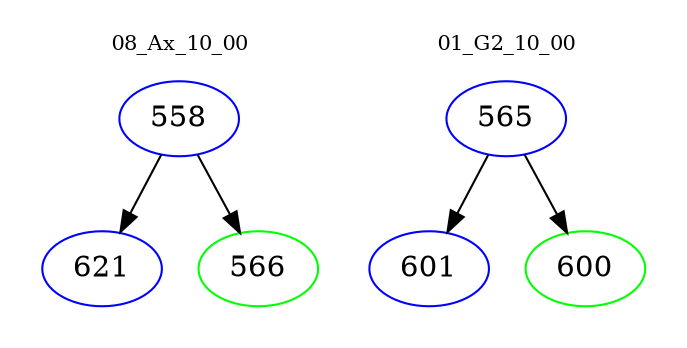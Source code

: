 digraph{
subgraph cluster_0 {
color = white
label = "08_Ax_10_00";
fontsize=10;
T0_558 [label="558", color="blue"]
T0_558 -> T0_621 [color="black"]
T0_621 [label="621", color="blue"]
T0_558 -> T0_566 [color="black"]
T0_566 [label="566", color="green"]
}
subgraph cluster_1 {
color = white
label = "01_G2_10_00";
fontsize=10;
T1_565 [label="565", color="blue"]
T1_565 -> T1_601 [color="black"]
T1_601 [label="601", color="blue"]
T1_565 -> T1_600 [color="black"]
T1_600 [label="600", color="green"]
}
}
